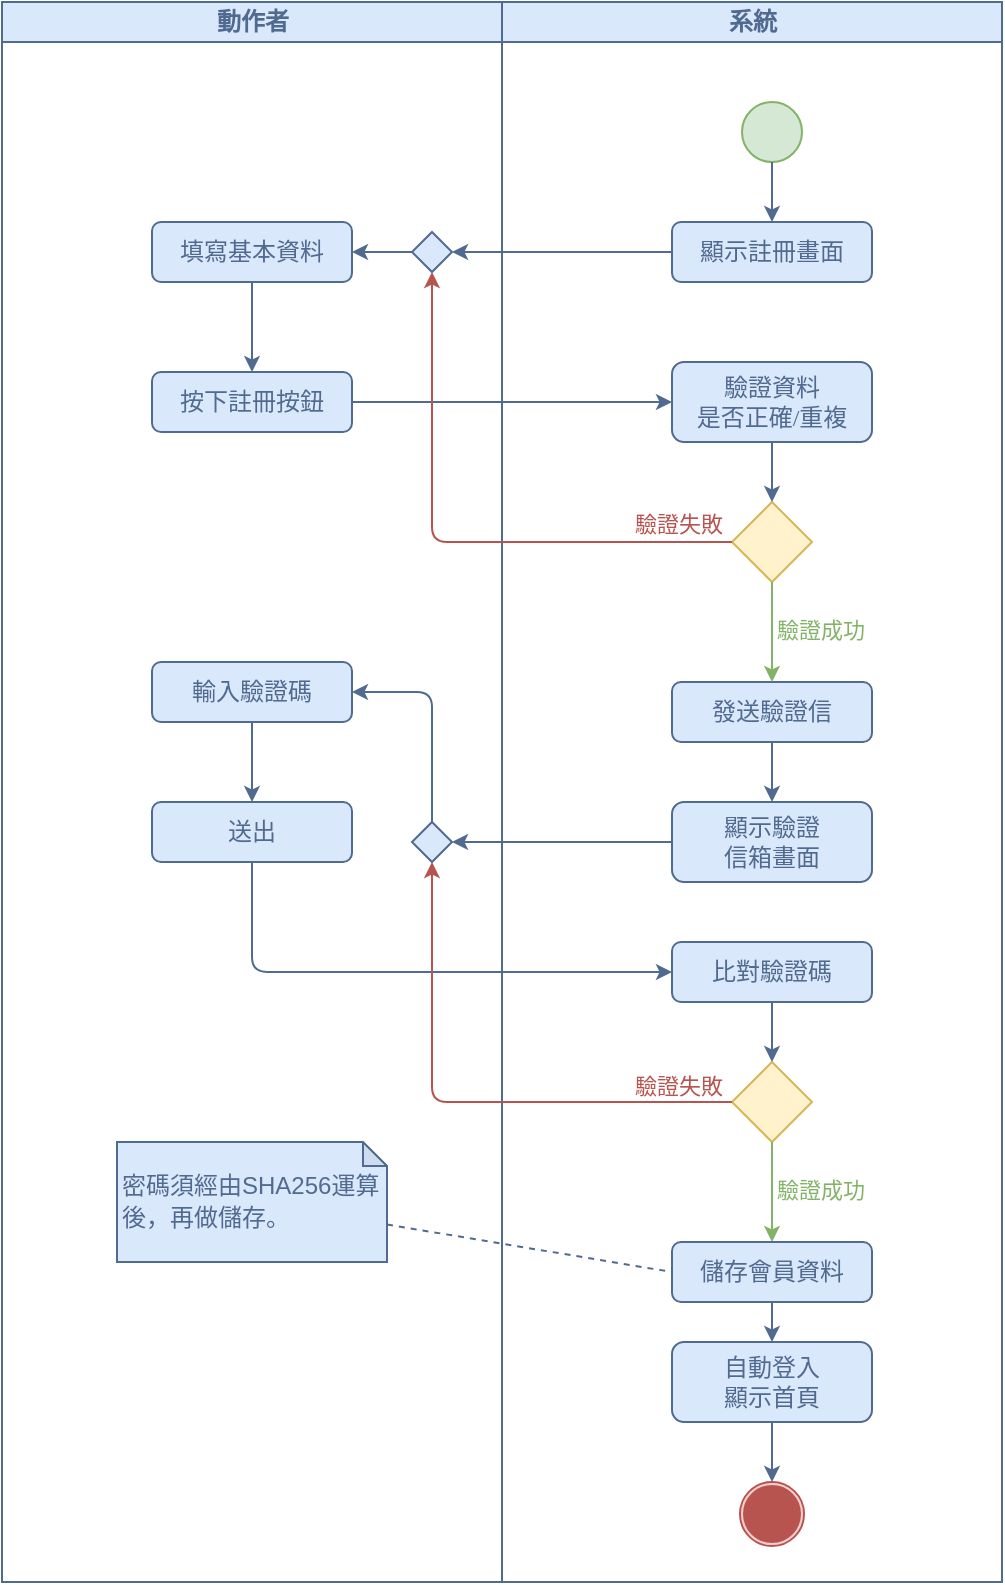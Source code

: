 <mxfile version="21.2.8" type="device">
  <diagram name="Page-1" id="0783ab3e-0a74-02c8-0abd-f7b4e66b4bec">
    <mxGraphModel dx="1182" dy="690" grid="1" gridSize="10" guides="1" tooltips="1" connect="1" arrows="1" fold="1" page="1" pageScale="1" pageWidth="827" pageHeight="1169" background="none" math="0" shadow="0">
      <root>
        <mxCell id="0" />
        <mxCell id="1" parent="0" />
        <mxCell id="1c1d494c118603dd-2" value="&lt;font color=&quot;#516a8f&quot;&gt;動作者&lt;/font&gt;" style="swimlane;html=1;startSize=20;fillColor=#dae8fc;strokeColor=#516A8F;" parent="1" vertex="1">
          <mxGeometry x="175" y="80" width="250" height="790" as="geometry" />
        </mxCell>
        <mxCell id="CdWKcS6R5QREeGc17HmZ-15" value="&lt;font color=&quot;#516a8f&quot;&gt;填寫基本資料&lt;/font&gt;" style="rounded=1;whiteSpace=wrap;html=1;shadow=0;comic=0;labelBackgroundColor=none;strokeWidth=1;fontFamily=Verdana;fontSize=12;align=center;arcSize=15;fillColor=#dae8fc;strokeColor=#516A8F;glass=0;" parent="1c1d494c118603dd-2" vertex="1">
          <mxGeometry x="75" y="110" width="100" height="30" as="geometry" />
        </mxCell>
        <mxCell id="CdWKcS6R5QREeGc17HmZ-17" value="&lt;font color=&quot;#516a8f&quot;&gt;按下註冊按鈕&lt;/font&gt;" style="rounded=1;whiteSpace=wrap;html=1;shadow=0;comic=0;labelBackgroundColor=none;strokeWidth=1;fontFamily=Verdana;fontSize=12;align=center;arcSize=15;fillColor=#dae8fc;strokeColor=#516A8F;glass=0;" parent="1c1d494c118603dd-2" vertex="1">
          <mxGeometry x="75" y="185" width="100" height="30" as="geometry" />
        </mxCell>
        <mxCell id="CdWKcS6R5QREeGc17HmZ-18" style="edgeStyle=none;rounded=0;html=1;labelBackgroundColor=none;startArrow=none;startFill=0;startSize=5;endArrow=classic;endFill=1;endSize=5;jettySize=auto;orthogonalLoop=1;strokeWidth=1;fontFamily=Verdana;fontSize=12;exitX=0.5;exitY=1;exitDx=0;exitDy=0;strokeColor=#516A8F;arcSize=20;entryX=0.5;entryY=0;entryDx=0;entryDy=0;" parent="1c1d494c118603dd-2" source="CdWKcS6R5QREeGc17HmZ-15" target="CdWKcS6R5QREeGc17HmZ-17" edge="1">
          <mxGeometry relative="1" as="geometry">
            <mxPoint x="124.66" y="270" as="sourcePoint" />
            <mxPoint x="124.66" y="320" as="targetPoint" />
          </mxGeometry>
        </mxCell>
        <mxCell id="CdWKcS6R5QREeGc17HmZ-47" value="&lt;font color=&quot;#516a8f&quot;&gt;輸入驗證碼&lt;/font&gt;" style="rounded=1;whiteSpace=wrap;html=1;shadow=0;comic=0;labelBackgroundColor=none;strokeWidth=1;fontFamily=Verdana;fontSize=12;align=center;arcSize=15;fillColor=#dae8fc;strokeColor=#516A8F;glass=0;" parent="1c1d494c118603dd-2" vertex="1">
          <mxGeometry x="75" y="330" width="100" height="30" as="geometry" />
        </mxCell>
        <mxCell id="CdWKcS6R5QREeGc17HmZ-49" value="&lt;font color=&quot;#516a8f&quot;&gt;送出&lt;/font&gt;" style="rounded=1;whiteSpace=wrap;html=1;shadow=0;comic=0;labelBackgroundColor=none;strokeWidth=1;fontFamily=Verdana;fontSize=12;align=center;arcSize=15;fillColor=#dae8fc;strokeColor=#516A8F;glass=0;" parent="1c1d494c118603dd-2" vertex="1">
          <mxGeometry x="75" y="400" width="100" height="30" as="geometry" />
        </mxCell>
        <mxCell id="CdWKcS6R5QREeGc17HmZ-59" style="edgeStyle=none;rounded=0;html=1;labelBackgroundColor=none;startArrow=none;startFill=0;startSize=5;endArrow=classic;endFill=1;endSize=5;jettySize=auto;orthogonalLoop=1;strokeWidth=1;fontFamily=Verdana;fontSize=12;exitX=0.5;exitY=1;exitDx=0;exitDy=0;strokeColor=#516A8F;arcSize=20;entryX=0.5;entryY=0;entryDx=0;entryDy=0;" parent="1c1d494c118603dd-2" source="CdWKcS6R5QREeGc17HmZ-47" target="CdWKcS6R5QREeGc17HmZ-49" edge="1">
          <mxGeometry relative="1" as="geometry">
            <mxPoint x="135" y="180" as="sourcePoint" />
            <mxPoint x="135" y="240" as="targetPoint" />
          </mxGeometry>
        </mxCell>
        <mxCell id="CdWKcS6R5QREeGc17HmZ-60" value="" style="rhombus;whiteSpace=wrap;html=1;fillColor=#dae8fc;strokeColor=#516A8F;" parent="1c1d494c118603dd-2" vertex="1">
          <mxGeometry x="205" y="410" width="20" height="20" as="geometry" />
        </mxCell>
        <mxCell id="CdWKcS6R5QREeGc17HmZ-62" style="edgeStyle=none;rounded=1;html=1;labelBackgroundColor=none;startArrow=none;startFill=0;startSize=5;endArrow=classic;endFill=1;endSize=5;jettySize=auto;orthogonalLoop=1;strokeWidth=1;fontFamily=Verdana;fontSize=12;exitX=0.5;exitY=0;exitDx=0;exitDy=0;strokeColor=#516A8F;arcSize=15;entryX=1;entryY=0.5;entryDx=0;entryDy=0;" parent="1c1d494c118603dd-2" source="CdWKcS6R5QREeGc17HmZ-60" target="CdWKcS6R5QREeGc17HmZ-47" edge="1">
          <mxGeometry relative="1" as="geometry">
            <mxPoint x="310" y="320" as="sourcePoint" />
            <mxPoint x="195" y="320" as="targetPoint" />
            <Array as="points">
              <mxPoint x="215" y="345" />
            </Array>
          </mxGeometry>
        </mxCell>
        <mxCell id="CdWKcS6R5QREeGc17HmZ-140" value="&lt;p style=&quot;line-height: 130%;&quot;&gt;&lt;font color=&quot;#516a8f&quot;&gt;密碼須經由SHA256運算後，再做儲存。&lt;/font&gt;&lt;/p&gt;" style="shape=note;whiteSpace=wrap;html=1;backgroundOutline=1;darkOpacity=0.05;size=12;fillColor=#dae8fc;strokeColor=#516A8F;align=left;labelPadding=0;noLabel=0;" parent="1c1d494c118603dd-2" vertex="1">
          <mxGeometry x="57.5" y="570" width="135" height="60" as="geometry" />
        </mxCell>
        <mxCell id="CdWKcS6R5QREeGc17HmZ-35" value="" style="rhombus;whiteSpace=wrap;html=1;fillColor=#dae8fc;strokeColor=#516A8F;" parent="1c1d494c118603dd-2" vertex="1">
          <mxGeometry x="205" y="115" width="20" height="20" as="geometry" />
        </mxCell>
        <mxCell id="CdWKcS6R5QREeGc17HmZ-16" style="edgeStyle=none;rounded=1;html=1;labelBackgroundColor=none;startArrow=none;startFill=0;startSize=5;endArrow=classic;endFill=1;endSize=5;jettySize=auto;orthogonalLoop=1;strokeWidth=1;fontFamily=Verdana;fontSize=12;strokeColor=#516A8F;entryX=1;entryY=0.5;entryDx=0;entryDy=0;arcSize=15;exitX=0;exitY=0.5;exitDx=0;exitDy=0;" parent="1c1d494c118603dd-2" source="CdWKcS6R5QREeGc17HmZ-35" target="CdWKcS6R5QREeGc17HmZ-15" edge="1">
          <mxGeometry relative="1" as="geometry">
            <mxPoint x="405" y="170" as="sourcePoint" />
            <mxPoint x="140" y="235" as="targetPoint" />
            <Array as="points" />
          </mxGeometry>
        </mxCell>
        <mxCell id="1c1d494c118603dd-3" value="&lt;font color=&quot;#516a8f&quot;&gt;系統&lt;/font&gt;" style="swimlane;html=1;startSize=20;fillColor=#dae8fc;strokeColor=#516A8F;" parent="1" vertex="1">
          <mxGeometry x="425" y="80" width="250" height="790" as="geometry" />
        </mxCell>
        <mxCell id="CdWKcS6R5QREeGc17HmZ-11" value="&lt;font color=&quot;#516a8f&quot;&gt;顯示註冊畫面&lt;/font&gt;" style="rounded=1;whiteSpace=wrap;html=1;shadow=0;comic=0;labelBackgroundColor=none;strokeWidth=1;fontFamily=Verdana;fontSize=12;align=center;arcSize=15;fillColor=#dae8fc;strokeColor=#516A8F;glass=0;" parent="1c1d494c118603dd-3" vertex="1">
          <mxGeometry x="85" y="110" width="100" height="30" as="geometry" />
        </mxCell>
        <mxCell id="CdWKcS6R5QREeGc17HmZ-20" value="&lt;font color=&quot;#516a8f&quot;&gt;驗證資料&lt;br&gt;是否正確/重複&lt;/font&gt;" style="rounded=1;whiteSpace=wrap;html=1;shadow=0;comic=0;labelBackgroundColor=none;strokeWidth=1;fontFamily=Verdana;fontSize=12;align=center;arcSize=15;fillColor=#dae8fc;strokeColor=#516A8F;glass=0;" parent="1c1d494c118603dd-3" vertex="1">
          <mxGeometry x="85" y="180" width="100" height="40" as="geometry" />
        </mxCell>
        <mxCell id="CdWKcS6R5QREeGc17HmZ-28" value="&lt;font color=&quot;#516a8f&quot;&gt;發送驗證信&lt;/font&gt;" style="rounded=1;whiteSpace=wrap;html=1;shadow=0;comic=0;labelBackgroundColor=none;strokeWidth=1;fontFamily=Verdana;fontSize=12;align=center;arcSize=15;fillColor=#dae8fc;strokeColor=#516A8F;glass=0;" parent="1c1d494c118603dd-3" vertex="1">
          <mxGeometry x="85" y="340" width="100" height="30" as="geometry" />
        </mxCell>
        <mxCell id="CdWKcS6R5QREeGc17HmZ-29" value="" style="rhombus;whiteSpace=wrap;html=1;fillColor=#fff2cc;strokeColor=#d6b656;" parent="1c1d494c118603dd-3" vertex="1">
          <mxGeometry x="115" y="250" width="40" height="40" as="geometry" />
        </mxCell>
        <mxCell id="CdWKcS6R5QREeGc17HmZ-30" style="edgeStyle=none;rounded=0;html=1;labelBackgroundColor=none;startArrow=none;startFill=0;startSize=5;endArrow=classic;endFill=1;endSize=5;jettySize=auto;orthogonalLoop=1;strokeWidth=1;fontFamily=Verdana;fontSize=12;exitX=0.5;exitY=1;exitDx=0;exitDy=0;strokeColor=#516A8F;arcSize=20;entryX=0.5;entryY=0;entryDx=0;entryDy=0;" parent="1c1d494c118603dd-3" source="CdWKcS6R5QREeGc17HmZ-20" target="CdWKcS6R5QREeGc17HmZ-29" edge="1">
          <mxGeometry relative="1" as="geometry">
            <mxPoint x="-65" y="295" as="sourcePoint" />
            <mxPoint x="95" y="295" as="targetPoint" />
          </mxGeometry>
        </mxCell>
        <mxCell id="CdWKcS6R5QREeGc17HmZ-31" style="edgeStyle=none;rounded=0;html=1;labelBackgroundColor=none;startArrow=none;startFill=0;startSize=5;endArrow=classic;endFill=1;endSize=5;jettySize=auto;orthogonalLoop=1;strokeWidth=1;fontFamily=Verdana;fontSize=12;exitX=0.5;exitY=1;exitDx=0;exitDy=0;strokeColor=#82b366;arcSize=20;entryX=0.5;entryY=0;entryDx=0;entryDy=0;fillColor=#d5e8d4;" parent="1c1d494c118603dd-3" source="CdWKcS6R5QREeGc17HmZ-29" target="CdWKcS6R5QREeGc17HmZ-28" edge="1">
          <mxGeometry relative="1" as="geometry">
            <mxPoint x="134.71" y="390" as="sourcePoint" />
            <mxPoint x="134.71" y="430" as="targetPoint" />
          </mxGeometry>
        </mxCell>
        <mxCell id="CdWKcS6R5QREeGc17HmZ-32" value="&lt;font color=&quot;#82b366&quot;&gt;驗證成功&lt;/font&gt;" style="edgeLabel;html=1;align=center;verticalAlign=middle;resizable=0;points=[];" parent="CdWKcS6R5QREeGc17HmZ-31" vertex="1" connectable="0">
          <mxGeometry x="-0.05" y="24" relative="1" as="geometry">
            <mxPoint as="offset" />
          </mxGeometry>
        </mxCell>
        <mxCell id="CdWKcS6R5QREeGc17HmZ-45" value="&lt;font color=&quot;#516a8f&quot;&gt;顯示驗證&lt;br&gt;信箱畫面&lt;/font&gt;" style="rounded=1;whiteSpace=wrap;html=1;shadow=0;comic=0;labelBackgroundColor=none;strokeWidth=1;fontFamily=Verdana;fontSize=12;align=center;arcSize=15;fillColor=#dae8fc;strokeColor=#516A8F;glass=0;" parent="1c1d494c118603dd-3" vertex="1">
          <mxGeometry x="85" y="400" width="100" height="40" as="geometry" />
        </mxCell>
        <mxCell id="CdWKcS6R5QREeGc17HmZ-46" style="edgeStyle=none;rounded=0;html=1;labelBackgroundColor=none;startArrow=none;startFill=0;startSize=5;endArrow=classic;endFill=1;endSize=5;jettySize=auto;orthogonalLoop=1;strokeWidth=1;fontFamily=Verdana;fontSize=12;exitX=0.5;exitY=1;exitDx=0;exitDy=0;strokeColor=#516A8F;arcSize=20;entryX=0.5;entryY=0;entryDx=0;entryDy=0;" parent="1c1d494c118603dd-3" source="CdWKcS6R5QREeGc17HmZ-28" target="CdWKcS6R5QREeGc17HmZ-45" edge="1">
          <mxGeometry relative="1" as="geometry">
            <mxPoint x="145" y="270" as="sourcePoint" />
            <mxPoint x="145" y="320" as="targetPoint" />
          </mxGeometry>
        </mxCell>
        <mxCell id="CdWKcS6R5QREeGc17HmZ-75" value="&lt;font color=&quot;#516a8f&quot;&gt;比對驗證碼&lt;/font&gt;" style="rounded=1;whiteSpace=wrap;html=1;shadow=0;comic=0;labelBackgroundColor=none;strokeWidth=1;fontFamily=Verdana;fontSize=12;align=center;arcSize=15;fillColor=#dae8fc;strokeColor=#516A8F;glass=0;" parent="1c1d494c118603dd-3" vertex="1">
          <mxGeometry x="85" y="470" width="100" height="30" as="geometry" />
        </mxCell>
        <mxCell id="CdWKcS6R5QREeGc17HmZ-77" value="" style="rhombus;whiteSpace=wrap;html=1;fillColor=#fff2cc;strokeColor=#d6b656;" parent="1c1d494c118603dd-3" vertex="1">
          <mxGeometry x="115" y="530" width="40" height="40" as="geometry" />
        </mxCell>
        <mxCell id="CdWKcS6R5QREeGc17HmZ-82" style="edgeStyle=none;rounded=0;html=1;labelBackgroundColor=none;startArrow=none;startFill=0;startSize=5;endArrow=classic;endFill=1;endSize=5;jettySize=auto;orthogonalLoop=1;strokeWidth=1;fontFamily=Verdana;fontSize=12;exitX=0.5;exitY=1;exitDx=0;exitDy=0;strokeColor=#516A8F;arcSize=20;entryX=0.5;entryY=0;entryDx=0;entryDy=0;" parent="1c1d494c118603dd-3" source="CdWKcS6R5QREeGc17HmZ-75" target="CdWKcS6R5QREeGc17HmZ-77" edge="1">
          <mxGeometry relative="1" as="geometry">
            <mxPoint x="145" y="390" as="sourcePoint" />
            <mxPoint x="145" y="440" as="targetPoint" />
          </mxGeometry>
        </mxCell>
        <mxCell id="CdWKcS6R5QREeGc17HmZ-134" value="&lt;font color=&quot;#516a8f&quot;&gt;自動登入&lt;br&gt;顯示首頁&lt;br&gt;&lt;/font&gt;" style="rounded=1;whiteSpace=wrap;html=1;shadow=0;comic=0;labelBackgroundColor=none;strokeWidth=1;fontFamily=Verdana;fontSize=12;align=center;arcSize=15;fillColor=#dae8fc;strokeColor=#516A8F;glass=0;" parent="1c1d494c118603dd-3" vertex="1">
          <mxGeometry x="85" y="670" width="100" height="40" as="geometry" />
        </mxCell>
        <mxCell id="CdWKcS6R5QREeGc17HmZ-78" style="edgeStyle=none;rounded=0;html=1;labelBackgroundColor=none;startArrow=none;startFill=0;startSize=5;endArrow=classic;endFill=1;endSize=5;jettySize=auto;orthogonalLoop=1;strokeWidth=1;fontFamily=Verdana;fontSize=12;exitX=0.5;exitY=1;exitDx=0;exitDy=0;strokeColor=#82b366;arcSize=20;fillColor=#d5e8d4;entryX=0.5;entryY=0;entryDx=0;entryDy=0;" parent="1c1d494c118603dd-3" source="CdWKcS6R5QREeGc17HmZ-77" target="CdWKcS6R5QREeGc17HmZ-138" edge="1">
          <mxGeometry relative="1" as="geometry">
            <mxPoint x="94.71" y="775" as="sourcePoint" />
            <mxPoint x="135" y="650" as="targetPoint" />
          </mxGeometry>
        </mxCell>
        <mxCell id="CdWKcS6R5QREeGc17HmZ-79" value="&lt;font color=&quot;#82b366&quot;&gt;驗證成功&lt;/font&gt;" style="edgeLabel;html=1;align=center;verticalAlign=middle;resizable=0;points=[];" parent="CdWKcS6R5QREeGc17HmZ-78" vertex="1" connectable="0">
          <mxGeometry x="-0.05" y="24" relative="1" as="geometry">
            <mxPoint as="offset" />
          </mxGeometry>
        </mxCell>
        <mxCell id="CdWKcS6R5QREeGc17HmZ-10" value="" style="group" parent="1c1d494c118603dd-3" vertex="1" connectable="0">
          <mxGeometry x="119" y="740" width="32" height="32" as="geometry" />
        </mxCell>
        <mxCell id="CdWKcS6R5QREeGc17HmZ-8" value="" style="ellipse;whiteSpace=wrap;html=1;aspect=fixed;fillColor=#b85450;strokeColor=#f8cecc;" parent="CdWKcS6R5QREeGc17HmZ-10" vertex="1">
          <mxGeometry x="1" y="1" width="30" height="30" as="geometry" />
        </mxCell>
        <mxCell id="CdWKcS6R5QREeGc17HmZ-9" value="" style="ellipse;whiteSpace=wrap;html=1;aspect=fixed;fillColor=none;strokeColor=#B85450;" parent="CdWKcS6R5QREeGc17HmZ-10" vertex="1">
          <mxGeometry width="32" height="32" as="geometry" />
        </mxCell>
        <mxCell id="CdWKcS6R5QREeGc17HmZ-135" style="edgeStyle=none;rounded=0;html=1;labelBackgroundColor=none;startArrow=none;startFill=0;startSize=5;endArrow=classic;endFill=1;endSize=5;jettySize=auto;orthogonalLoop=1;strokeWidth=1;fontFamily=Verdana;fontSize=12;exitX=0.5;exitY=1;exitDx=0;exitDy=0;strokeColor=#516A8F;arcSize=20;entryX=0.5;entryY=0;entryDx=0;entryDy=0;" parent="1c1d494c118603dd-3" source="CdWKcS6R5QREeGc17HmZ-134" target="CdWKcS6R5QREeGc17HmZ-9" edge="1">
          <mxGeometry relative="1" as="geometry">
            <mxPoint x="145" y="550" as="sourcePoint" />
            <mxPoint x="145" y="730" as="targetPoint" />
          </mxGeometry>
        </mxCell>
        <mxCell id="CdWKcS6R5QREeGc17HmZ-138" value="&lt;font color=&quot;#516a8f&quot;&gt;儲存會員資料&lt;/font&gt;" style="rounded=1;whiteSpace=wrap;html=1;shadow=0;comic=0;labelBackgroundColor=none;strokeWidth=1;fontFamily=Verdana;fontSize=12;align=center;arcSize=15;fillColor=#dae8fc;strokeColor=#516A8F;glass=0;" parent="1c1d494c118603dd-3" vertex="1">
          <mxGeometry x="85" y="620" width="100" height="30" as="geometry" />
        </mxCell>
        <mxCell id="CdWKcS6R5QREeGc17HmZ-139" style="edgeStyle=none;rounded=0;html=1;labelBackgroundColor=none;startArrow=none;startFill=0;startSize=5;endArrow=classic;endFill=1;endSize=5;jettySize=auto;orthogonalLoop=1;strokeWidth=1;fontFamily=Verdana;fontSize=12;exitX=0.5;exitY=1;exitDx=0;exitDy=0;strokeColor=#516A8F;arcSize=20;entryX=0.5;entryY=0;entryDx=0;entryDy=0;" parent="1c1d494c118603dd-3" source="CdWKcS6R5QREeGc17HmZ-138" target="CdWKcS6R5QREeGc17HmZ-134" edge="1">
          <mxGeometry relative="1" as="geometry">
            <mxPoint x="145" y="510" as="sourcePoint" />
            <mxPoint x="145" y="540" as="targetPoint" />
          </mxGeometry>
        </mxCell>
        <mxCell id="60571a20871a0731-4" value="" style="ellipse;whiteSpace=wrap;html=1;rounded=0;shadow=0;comic=0;labelBackgroundColor=none;strokeWidth=1;fillColor=#d5e8d4;fontFamily=Verdana;fontSize=12;align=center;strokeColor=#82b366;" parent="1c1d494c118603dd-3" vertex="1">
          <mxGeometry x="120" y="50" width="30" height="30" as="geometry" />
        </mxCell>
        <mxCell id="1c1d494c118603dd-39" style="edgeStyle=none;rounded=0;html=1;labelBackgroundColor=none;startArrow=none;startFill=0;startSize=5;endArrow=classic;endFill=1;endSize=5;jettySize=auto;orthogonalLoop=1;strokeWidth=1;fontFamily=Verdana;fontSize=12;exitX=0.5;exitY=1;exitDx=0;exitDy=0;strokeColor=#516A8F;arcSize=20;entryX=0.5;entryY=0;entryDx=0;entryDy=0;" parent="1c1d494c118603dd-3" source="60571a20871a0731-4" target="CdWKcS6R5QREeGc17HmZ-11" edge="1">
          <mxGeometry relative="1" as="geometry">
            <mxPoint x="-160.45" y="260.0" as="sourcePoint" />
            <mxPoint x="-75" y="116" as="targetPoint" />
          </mxGeometry>
        </mxCell>
        <mxCell id="CdWKcS6R5QREeGc17HmZ-27" style="edgeStyle=none;rounded=0;html=1;labelBackgroundColor=none;startArrow=none;startFill=0;startSize=5;endArrow=classic;endFill=1;endSize=5;jettySize=auto;orthogonalLoop=1;strokeWidth=1;fontFamily=Verdana;fontSize=12;exitX=1;exitY=0.5;exitDx=0;exitDy=0;strokeColor=#516A8F;arcSize=20;entryX=0;entryY=0.5;entryDx=0;entryDy=0;" parent="1" source="CdWKcS6R5QREeGc17HmZ-17" target="CdWKcS6R5QREeGc17HmZ-20" edge="1">
          <mxGeometry relative="1" as="geometry">
            <mxPoint x="310" y="265" as="sourcePoint" />
            <mxPoint x="310" y="325" as="targetPoint" />
          </mxGeometry>
        </mxCell>
        <mxCell id="CdWKcS6R5QREeGc17HmZ-48" style="edgeStyle=none;rounded=0;html=1;labelBackgroundColor=none;startArrow=none;startFill=0;startSize=5;endArrow=classic;endFill=1;endSize=5;jettySize=auto;orthogonalLoop=1;strokeWidth=1;fontFamily=Verdana;fontSize=12;exitX=0;exitY=0.5;exitDx=0;exitDy=0;strokeColor=#516A8F;arcSize=15;entryX=1;entryY=0.5;entryDx=0;entryDy=0;" parent="1" source="CdWKcS6R5QREeGc17HmZ-45" target="CdWKcS6R5QREeGc17HmZ-60" edge="1">
          <mxGeometry relative="1" as="geometry">
            <mxPoint x="460" y="570" as="sourcePoint" />
            <mxPoint x="400" y="580" as="targetPoint" />
            <Array as="points" />
          </mxGeometry>
        </mxCell>
        <mxCell id="CdWKcS6R5QREeGc17HmZ-76" style="edgeStyle=none;rounded=1;html=1;labelBackgroundColor=none;startArrow=none;startFill=0;startSize=5;endArrow=classic;endFill=1;endSize=5;jettySize=auto;orthogonalLoop=1;strokeWidth=1;fontFamily=Verdana;fontSize=12;exitX=0.5;exitY=1;exitDx=0;exitDy=0;strokeColor=#516A8F;arcSize=15;entryX=0;entryY=0.5;entryDx=0;entryDy=0;" parent="1" source="CdWKcS6R5QREeGc17HmZ-49" target="CdWKcS6R5QREeGc17HmZ-75" edge="1">
          <mxGeometry relative="1" as="geometry">
            <mxPoint x="393" y="578" as="sourcePoint" />
            <mxPoint x="360" y="415" as="targetPoint" />
            <Array as="points">
              <mxPoint x="300" y="565" />
            </Array>
          </mxGeometry>
        </mxCell>
        <mxCell id="CdWKcS6R5QREeGc17HmZ-80" style="edgeStyle=none;rounded=1;html=1;labelBackgroundColor=none;startArrow=none;startFill=0;startSize=5;endArrow=classic;endFill=1;endSize=5;jettySize=auto;orthogonalLoop=1;strokeWidth=1;fontFamily=Verdana;fontSize=12;exitX=0;exitY=0.5;exitDx=0;exitDy=0;strokeColor=#b85450;arcSize=15;fillColor=#f8cecc;entryX=0.5;entryY=1;entryDx=0;entryDy=0;" parent="1" source="CdWKcS6R5QREeGc17HmZ-77" target="CdWKcS6R5QREeGc17HmZ-60" edge="1">
          <mxGeometry relative="1" as="geometry">
            <mxPoint x="530" y="905" as="sourcePoint" />
            <mxPoint x="430" y="800" as="targetPoint" />
            <Array as="points">
              <mxPoint x="390" y="630" />
            </Array>
          </mxGeometry>
        </mxCell>
        <mxCell id="CdWKcS6R5QREeGc17HmZ-81" value="&lt;font color=&quot;#b85450&quot;&gt;驗證失敗&lt;/font&gt;" style="edgeLabel;html=1;align=center;verticalAlign=middle;resizable=0;points=[];" parent="CdWKcS6R5QREeGc17HmZ-80" vertex="1" connectable="0">
          <mxGeometry x="-0.8" y="-8" relative="1" as="geometry">
            <mxPoint as="offset" />
          </mxGeometry>
        </mxCell>
        <mxCell id="CdWKcS6R5QREeGc17HmZ-141" style="rounded=0;orthogonalLoop=1;jettySize=auto;html=1;entryX=0;entryY=0.5;entryDx=0;entryDy=0;strokeColor=#516A8F;endArrow=none;endFill=0;dashed=1;strokeWidth=1;" parent="1" source="CdWKcS6R5QREeGc17HmZ-140" target="CdWKcS6R5QREeGc17HmZ-138" edge="1">
          <mxGeometry relative="1" as="geometry" />
        </mxCell>
        <mxCell id="CdWKcS6R5QREeGc17HmZ-33" style="edgeStyle=none;rounded=1;html=1;labelBackgroundColor=none;startArrow=none;startFill=0;startSize=5;endArrow=classic;endFill=1;endSize=5;jettySize=auto;orthogonalLoop=1;strokeWidth=1;fontFamily=Verdana;fontSize=12;exitX=0;exitY=0.5;exitDx=0;exitDy=0;strokeColor=#b85450;arcSize=15;entryX=0.5;entryY=1;entryDx=0;entryDy=0;fillColor=#f8cecc;" parent="1" source="CdWKcS6R5QREeGc17HmZ-29" target="CdWKcS6R5QREeGc17HmZ-35" edge="1">
          <mxGeometry relative="1" as="geometry">
            <mxPoint x="570" y="490" as="sourcePoint" />
            <mxPoint x="660" y="330" as="targetPoint" />
            <Array as="points">
              <mxPoint x="390" y="350" />
            </Array>
          </mxGeometry>
        </mxCell>
        <mxCell id="CdWKcS6R5QREeGc17HmZ-44" value="&lt;font color=&quot;#b85450&quot;&gt;驗證失敗&lt;/font&gt;" style="edgeLabel;html=1;align=center;verticalAlign=middle;resizable=0;points=[];" parent="CdWKcS6R5QREeGc17HmZ-33" vertex="1" connectable="0">
          <mxGeometry x="-0.81" y="-9" relative="1" as="geometry">
            <mxPoint as="offset" />
          </mxGeometry>
        </mxCell>
        <mxCell id="CdWKcS6R5QREeGc17HmZ-38" style="edgeStyle=none;rounded=0;html=1;labelBackgroundColor=none;startArrow=none;startFill=0;startSize=5;endArrow=classic;endFill=1;endSize=5;jettySize=auto;orthogonalLoop=1;strokeWidth=1;fontFamily=Verdana;fontSize=12;exitX=0;exitY=0.5;exitDx=0;exitDy=0;strokeColor=#516A8F;arcSize=20;entryX=1;entryY=0.5;entryDx=0;entryDy=0;" parent="1" source="CdWKcS6R5QREeGc17HmZ-11" target="CdWKcS6R5QREeGc17HmZ-35" edge="1">
          <mxGeometry relative="1" as="geometry">
            <mxPoint x="360" y="225" as="sourcePoint" />
            <mxPoint x="520" y="225" as="targetPoint" />
          </mxGeometry>
        </mxCell>
      </root>
    </mxGraphModel>
  </diagram>
</mxfile>
